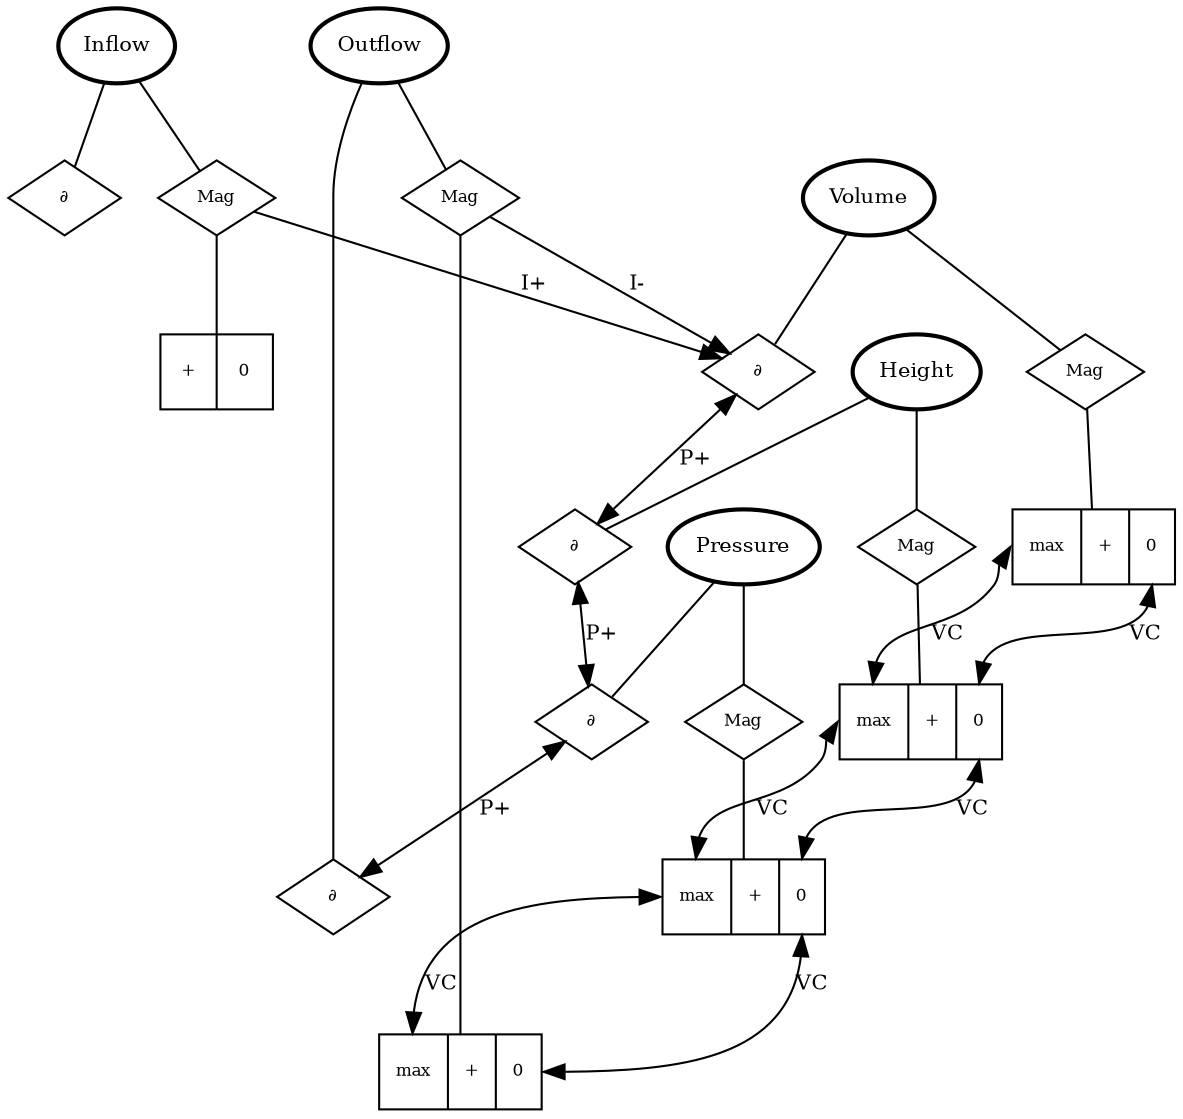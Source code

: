 digraph {
    node [ fontsize=8 ];
    edge [ fontsize=10 ];
    fontsize=8;
    I [style=bold, label="Inflow", fontsize=10]
    Id [label="∂", shape=diamond]; I -> Id [dir=none, weight=20]
    Im [label="Mag", shape=diamond]; I -> Im [dir=none, weight=20]
    Ims [label="<Iplus> + | <Inull> 0", shape=record]; Im -> Ims [dir=none, weight=20]

    O [style=bold, label="Outflow", fontsize=10]
    Od [label="∂", shape=diamond]; O -> Od [dir=none, weight=20]
    Om [label="Mag", shape=diamond]; O -> Om [dir=none, weight=20]
    Oms [label="<Omax> max | <Oplus>+ | <Onull> 0", shape=record]; Om -> Oms [dir=none, weight=20]

    V [style=bold, label="Volume", fontsize=10]
    Vd [label="∂", shape=diamond]; V -> Vd [dir=none, weight=20]
    Vm [label="Mag", shape=diamond]; V -> Vm [dir=none, weight=20]
    Vms [label="<Vmax> max | <Vplus>+ | <Vnull> 0", shape=record]; Vm -> Vms [dir=none, weight=20]

    H [style=bold, label="Height", fontsize=10]
    Hd [label="∂", shape=diamond]; H -> Hd [dir=none, weight=20]
    Hm [label="Mag", shape=diamond]; H -> Hm [dir=none, weight=20]
    Hms [label="<Hmax> max | <Hplus>+ | <Hnull> 0", shape=record]; Hm -> Hms [dir=none, weight=20]


    P [style=bold, label="Pressure", fontsize=10]
    Pd [label="∂", shape=diamond]; P -> Pd [dir=none, weight=20]
    Pm [label="Mag", shape=diamond]; P -> Pm [dir=none, weight=20]
    Pms [label="<Pmax> max | <Pplus>+ | <Pnull> 0", shape=record]; Pm -> Pms [dir=none, weight=20]

    Im -> Vd [label="I+"]
    Om -> Vd [label="I-"]
    Vd -> Hd [label="P+", dir=both]
    Hd -> Pd [label="P+", dir=both]
    Pd -> Od [label="P+", dir=both]


    Vms:Vmax -> Hms:Hmax [label="VC", dir=both]
    Vms:Vnull -> Hms:Hnull [label="VC", dir=both]
    Hms:Hmax -> Pms:Pmax [label="VC", dir=both]
    Hms:Hnull -> Pms:Pnull [label="VC", dir=both]
    Pms:Pmax -> Oms:Omax [label="VC", dir=both]
    Pms:Pnull -> Oms:Onull [label="VC", dir=both]
}
